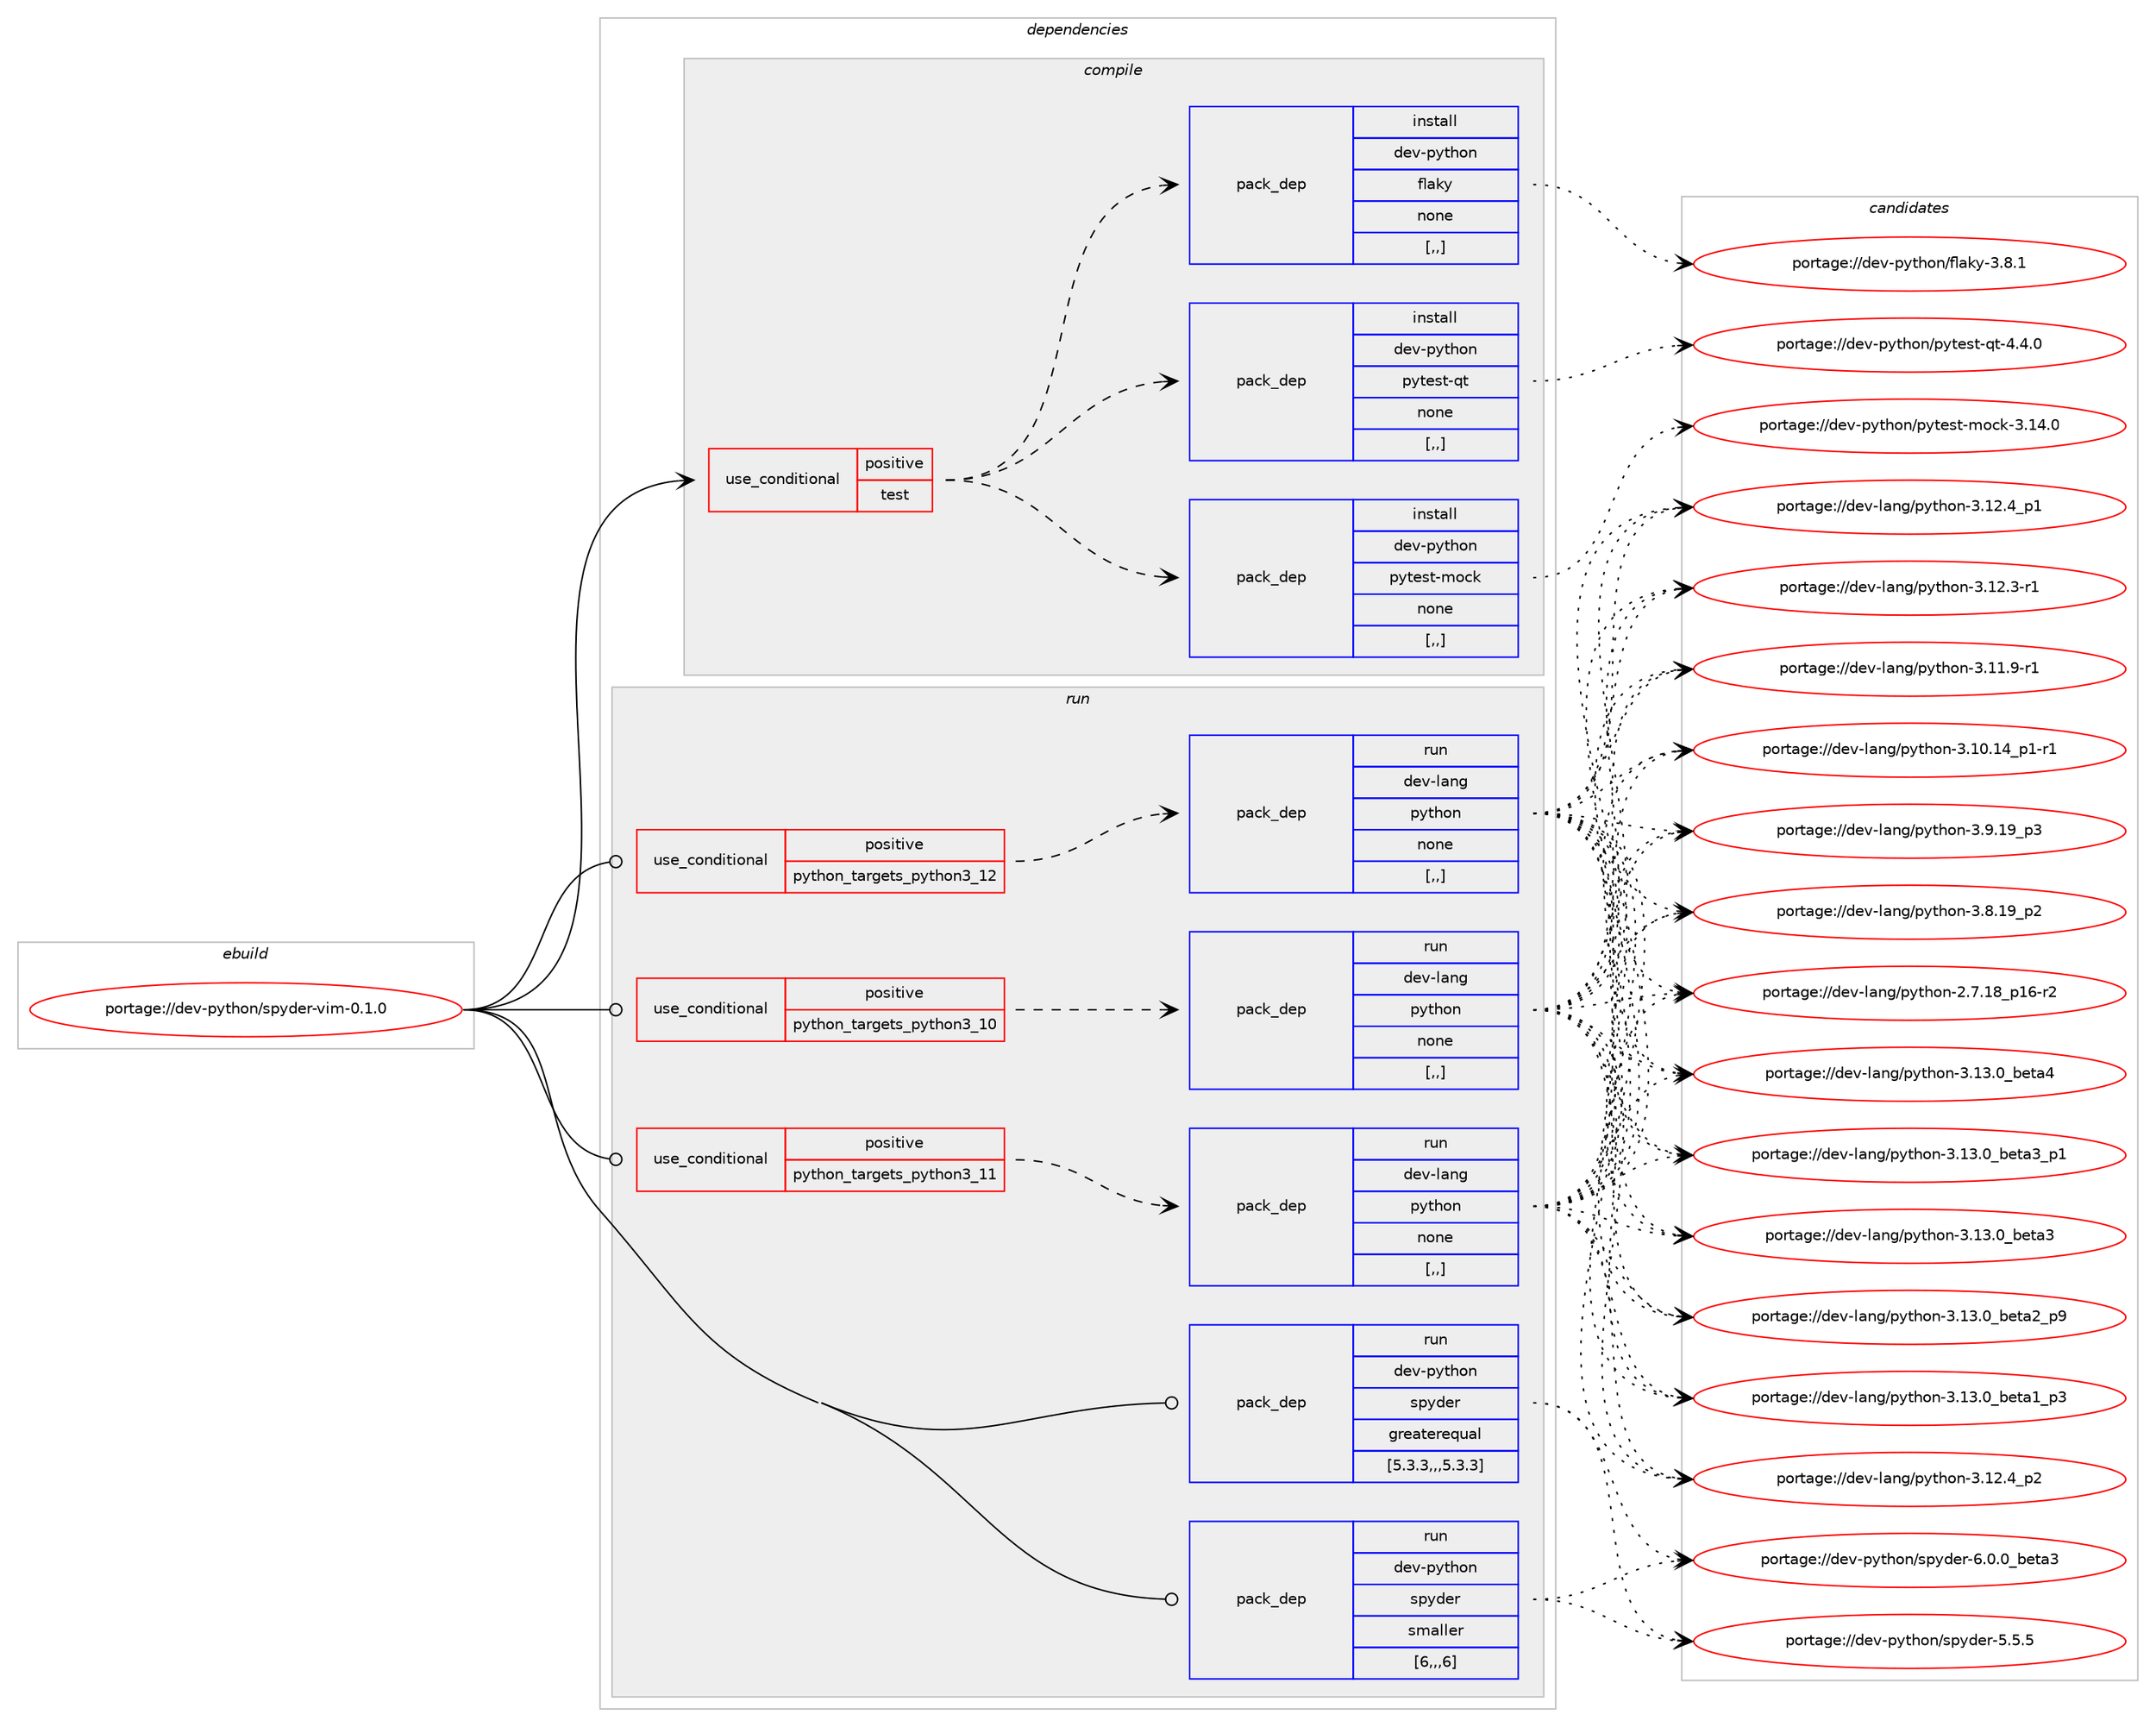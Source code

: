 digraph prolog {

# *************
# Graph options
# *************

newrank=true;
concentrate=true;
compound=true;
graph [rankdir=LR,fontname=Helvetica,fontsize=10,ranksep=1.5];#, ranksep=2.5, nodesep=0.2];
edge  [arrowhead=vee];
node  [fontname=Helvetica,fontsize=10];

# **********
# The ebuild
# **********

subgraph cluster_leftcol {
color=gray;
label=<<i>ebuild</i>>;
id [label="portage://dev-python/spyder-vim-0.1.0", color=red, width=4, href="../dev-python/spyder-vim-0.1.0.svg"];
}

# ****************
# The dependencies
# ****************

subgraph cluster_midcol {
color=gray;
label=<<i>dependencies</i>>;
subgraph cluster_compile {
fillcolor="#eeeeee";
style=filled;
label=<<i>compile</i>>;
subgraph cond40091 {
dependency164837 [label=<<TABLE BORDER="0" CELLBORDER="1" CELLSPACING="0" CELLPADDING="4"><TR><TD ROWSPAN="3" CELLPADDING="10">use_conditional</TD></TR><TR><TD>positive</TD></TR><TR><TD>test</TD></TR></TABLE>>, shape=none, color=red];
subgraph pack123473 {
dependency164838 [label=<<TABLE BORDER="0" CELLBORDER="1" CELLSPACING="0" CELLPADDING="4" WIDTH="220"><TR><TD ROWSPAN="6" CELLPADDING="30">pack_dep</TD></TR><TR><TD WIDTH="110">install</TD></TR><TR><TD>dev-python</TD></TR><TR><TD>flaky</TD></TR><TR><TD>none</TD></TR><TR><TD>[,,]</TD></TR></TABLE>>, shape=none, color=blue];
}
dependency164837:e -> dependency164838:w [weight=20,style="dashed",arrowhead="vee"];
subgraph pack123474 {
dependency164839 [label=<<TABLE BORDER="0" CELLBORDER="1" CELLSPACING="0" CELLPADDING="4" WIDTH="220"><TR><TD ROWSPAN="6" CELLPADDING="30">pack_dep</TD></TR><TR><TD WIDTH="110">install</TD></TR><TR><TD>dev-python</TD></TR><TR><TD>pytest-mock</TD></TR><TR><TD>none</TD></TR><TR><TD>[,,]</TD></TR></TABLE>>, shape=none, color=blue];
}
dependency164837:e -> dependency164839:w [weight=20,style="dashed",arrowhead="vee"];
subgraph pack123475 {
dependency164840 [label=<<TABLE BORDER="0" CELLBORDER="1" CELLSPACING="0" CELLPADDING="4" WIDTH="220"><TR><TD ROWSPAN="6" CELLPADDING="30">pack_dep</TD></TR><TR><TD WIDTH="110">install</TD></TR><TR><TD>dev-python</TD></TR><TR><TD>pytest-qt</TD></TR><TR><TD>none</TD></TR><TR><TD>[,,]</TD></TR></TABLE>>, shape=none, color=blue];
}
dependency164837:e -> dependency164840:w [weight=20,style="dashed",arrowhead="vee"];
}
id:e -> dependency164837:w [weight=20,style="solid",arrowhead="vee"];
}
subgraph cluster_compileandrun {
fillcolor="#eeeeee";
style=filled;
label=<<i>compile and run</i>>;
}
subgraph cluster_run {
fillcolor="#eeeeee";
style=filled;
label=<<i>run</i>>;
subgraph cond40092 {
dependency164841 [label=<<TABLE BORDER="0" CELLBORDER="1" CELLSPACING="0" CELLPADDING="4"><TR><TD ROWSPAN="3" CELLPADDING="10">use_conditional</TD></TR><TR><TD>positive</TD></TR><TR><TD>python_targets_python3_10</TD></TR></TABLE>>, shape=none, color=red];
subgraph pack123476 {
dependency164842 [label=<<TABLE BORDER="0" CELLBORDER="1" CELLSPACING="0" CELLPADDING="4" WIDTH="220"><TR><TD ROWSPAN="6" CELLPADDING="30">pack_dep</TD></TR><TR><TD WIDTH="110">run</TD></TR><TR><TD>dev-lang</TD></TR><TR><TD>python</TD></TR><TR><TD>none</TD></TR><TR><TD>[,,]</TD></TR></TABLE>>, shape=none, color=blue];
}
dependency164841:e -> dependency164842:w [weight=20,style="dashed",arrowhead="vee"];
}
id:e -> dependency164841:w [weight=20,style="solid",arrowhead="odot"];
subgraph cond40093 {
dependency164843 [label=<<TABLE BORDER="0" CELLBORDER="1" CELLSPACING="0" CELLPADDING="4"><TR><TD ROWSPAN="3" CELLPADDING="10">use_conditional</TD></TR><TR><TD>positive</TD></TR><TR><TD>python_targets_python3_11</TD></TR></TABLE>>, shape=none, color=red];
subgraph pack123477 {
dependency164844 [label=<<TABLE BORDER="0" CELLBORDER="1" CELLSPACING="0" CELLPADDING="4" WIDTH="220"><TR><TD ROWSPAN="6" CELLPADDING="30">pack_dep</TD></TR><TR><TD WIDTH="110">run</TD></TR><TR><TD>dev-lang</TD></TR><TR><TD>python</TD></TR><TR><TD>none</TD></TR><TR><TD>[,,]</TD></TR></TABLE>>, shape=none, color=blue];
}
dependency164843:e -> dependency164844:w [weight=20,style="dashed",arrowhead="vee"];
}
id:e -> dependency164843:w [weight=20,style="solid",arrowhead="odot"];
subgraph cond40094 {
dependency164845 [label=<<TABLE BORDER="0" CELLBORDER="1" CELLSPACING="0" CELLPADDING="4"><TR><TD ROWSPAN="3" CELLPADDING="10">use_conditional</TD></TR><TR><TD>positive</TD></TR><TR><TD>python_targets_python3_12</TD></TR></TABLE>>, shape=none, color=red];
subgraph pack123478 {
dependency164846 [label=<<TABLE BORDER="0" CELLBORDER="1" CELLSPACING="0" CELLPADDING="4" WIDTH="220"><TR><TD ROWSPAN="6" CELLPADDING="30">pack_dep</TD></TR><TR><TD WIDTH="110">run</TD></TR><TR><TD>dev-lang</TD></TR><TR><TD>python</TD></TR><TR><TD>none</TD></TR><TR><TD>[,,]</TD></TR></TABLE>>, shape=none, color=blue];
}
dependency164845:e -> dependency164846:w [weight=20,style="dashed",arrowhead="vee"];
}
id:e -> dependency164845:w [weight=20,style="solid",arrowhead="odot"];
subgraph pack123479 {
dependency164847 [label=<<TABLE BORDER="0" CELLBORDER="1" CELLSPACING="0" CELLPADDING="4" WIDTH="220"><TR><TD ROWSPAN="6" CELLPADDING="30">pack_dep</TD></TR><TR><TD WIDTH="110">run</TD></TR><TR><TD>dev-python</TD></TR><TR><TD>spyder</TD></TR><TR><TD>greaterequal</TD></TR><TR><TD>[5.3.3,,,5.3.3]</TD></TR></TABLE>>, shape=none, color=blue];
}
id:e -> dependency164847:w [weight=20,style="solid",arrowhead="odot"];
subgraph pack123480 {
dependency164848 [label=<<TABLE BORDER="0" CELLBORDER="1" CELLSPACING="0" CELLPADDING="4" WIDTH="220"><TR><TD ROWSPAN="6" CELLPADDING="30">pack_dep</TD></TR><TR><TD WIDTH="110">run</TD></TR><TR><TD>dev-python</TD></TR><TR><TD>spyder</TD></TR><TR><TD>smaller</TD></TR><TR><TD>[6,,,6]</TD></TR></TABLE>>, shape=none, color=blue];
}
id:e -> dependency164848:w [weight=20,style="solid",arrowhead="odot"];
}
}

# **************
# The candidates
# **************

subgraph cluster_choices {
rank=same;
color=gray;
label=<<i>candidates</i>>;

subgraph choice123473 {
color=black;
nodesep=1;
choice100101118451121211161041111104710210897107121455146564649 [label="portage://dev-python/flaky-3.8.1", color=red, width=4,href="../dev-python/flaky-3.8.1.svg"];
dependency164838:e -> choice100101118451121211161041111104710210897107121455146564649:w [style=dotted,weight="100"];
}
subgraph choice123474 {
color=black;
nodesep=1;
choice1001011184511212111610411111047112121116101115116451091119910745514649524648 [label="portage://dev-python/pytest-mock-3.14.0", color=red, width=4,href="../dev-python/pytest-mock-3.14.0.svg"];
dependency164839:e -> choice1001011184511212111610411111047112121116101115116451091119910745514649524648:w [style=dotted,weight="100"];
}
subgraph choice123475 {
color=black;
nodesep=1;
choice100101118451121211161041111104711212111610111511645113116455246524648 [label="portage://dev-python/pytest-qt-4.4.0", color=red, width=4,href="../dev-python/pytest-qt-4.4.0.svg"];
dependency164840:e -> choice100101118451121211161041111104711212111610111511645113116455246524648:w [style=dotted,weight="100"];
}
subgraph choice123476 {
color=black;
nodesep=1;
choice1001011184510897110103471121211161041111104551464951464895981011169752 [label="portage://dev-lang/python-3.13.0_beta4", color=red, width=4,href="../dev-lang/python-3.13.0_beta4.svg"];
choice10010111845108971101034711212111610411111045514649514648959810111697519511249 [label="portage://dev-lang/python-3.13.0_beta3_p1", color=red, width=4,href="../dev-lang/python-3.13.0_beta3_p1.svg"];
choice1001011184510897110103471121211161041111104551464951464895981011169751 [label="portage://dev-lang/python-3.13.0_beta3", color=red, width=4,href="../dev-lang/python-3.13.0_beta3.svg"];
choice10010111845108971101034711212111610411111045514649514648959810111697509511257 [label="portage://dev-lang/python-3.13.0_beta2_p9", color=red, width=4,href="../dev-lang/python-3.13.0_beta2_p9.svg"];
choice10010111845108971101034711212111610411111045514649514648959810111697499511251 [label="portage://dev-lang/python-3.13.0_beta1_p3", color=red, width=4,href="../dev-lang/python-3.13.0_beta1_p3.svg"];
choice100101118451089711010347112121116104111110455146495046529511250 [label="portage://dev-lang/python-3.12.4_p2", color=red, width=4,href="../dev-lang/python-3.12.4_p2.svg"];
choice100101118451089711010347112121116104111110455146495046529511249 [label="portage://dev-lang/python-3.12.4_p1", color=red, width=4,href="../dev-lang/python-3.12.4_p1.svg"];
choice100101118451089711010347112121116104111110455146495046514511449 [label="portage://dev-lang/python-3.12.3-r1", color=red, width=4,href="../dev-lang/python-3.12.3-r1.svg"];
choice100101118451089711010347112121116104111110455146494946574511449 [label="portage://dev-lang/python-3.11.9-r1", color=red, width=4,href="../dev-lang/python-3.11.9-r1.svg"];
choice100101118451089711010347112121116104111110455146494846495295112494511449 [label="portage://dev-lang/python-3.10.14_p1-r1", color=red, width=4,href="../dev-lang/python-3.10.14_p1-r1.svg"];
choice100101118451089711010347112121116104111110455146574649579511251 [label="portage://dev-lang/python-3.9.19_p3", color=red, width=4,href="../dev-lang/python-3.9.19_p3.svg"];
choice100101118451089711010347112121116104111110455146564649579511250 [label="portage://dev-lang/python-3.8.19_p2", color=red, width=4,href="../dev-lang/python-3.8.19_p2.svg"];
choice100101118451089711010347112121116104111110455046554649569511249544511450 [label="portage://dev-lang/python-2.7.18_p16-r2", color=red, width=4,href="../dev-lang/python-2.7.18_p16-r2.svg"];
dependency164842:e -> choice1001011184510897110103471121211161041111104551464951464895981011169752:w [style=dotted,weight="100"];
dependency164842:e -> choice10010111845108971101034711212111610411111045514649514648959810111697519511249:w [style=dotted,weight="100"];
dependency164842:e -> choice1001011184510897110103471121211161041111104551464951464895981011169751:w [style=dotted,weight="100"];
dependency164842:e -> choice10010111845108971101034711212111610411111045514649514648959810111697509511257:w [style=dotted,weight="100"];
dependency164842:e -> choice10010111845108971101034711212111610411111045514649514648959810111697499511251:w [style=dotted,weight="100"];
dependency164842:e -> choice100101118451089711010347112121116104111110455146495046529511250:w [style=dotted,weight="100"];
dependency164842:e -> choice100101118451089711010347112121116104111110455146495046529511249:w [style=dotted,weight="100"];
dependency164842:e -> choice100101118451089711010347112121116104111110455146495046514511449:w [style=dotted,weight="100"];
dependency164842:e -> choice100101118451089711010347112121116104111110455146494946574511449:w [style=dotted,weight="100"];
dependency164842:e -> choice100101118451089711010347112121116104111110455146494846495295112494511449:w [style=dotted,weight="100"];
dependency164842:e -> choice100101118451089711010347112121116104111110455146574649579511251:w [style=dotted,weight="100"];
dependency164842:e -> choice100101118451089711010347112121116104111110455146564649579511250:w [style=dotted,weight="100"];
dependency164842:e -> choice100101118451089711010347112121116104111110455046554649569511249544511450:w [style=dotted,weight="100"];
}
subgraph choice123477 {
color=black;
nodesep=1;
choice1001011184510897110103471121211161041111104551464951464895981011169752 [label="portage://dev-lang/python-3.13.0_beta4", color=red, width=4,href="../dev-lang/python-3.13.0_beta4.svg"];
choice10010111845108971101034711212111610411111045514649514648959810111697519511249 [label="portage://dev-lang/python-3.13.0_beta3_p1", color=red, width=4,href="../dev-lang/python-3.13.0_beta3_p1.svg"];
choice1001011184510897110103471121211161041111104551464951464895981011169751 [label="portage://dev-lang/python-3.13.0_beta3", color=red, width=4,href="../dev-lang/python-3.13.0_beta3.svg"];
choice10010111845108971101034711212111610411111045514649514648959810111697509511257 [label="portage://dev-lang/python-3.13.0_beta2_p9", color=red, width=4,href="../dev-lang/python-3.13.0_beta2_p9.svg"];
choice10010111845108971101034711212111610411111045514649514648959810111697499511251 [label="portage://dev-lang/python-3.13.0_beta1_p3", color=red, width=4,href="../dev-lang/python-3.13.0_beta1_p3.svg"];
choice100101118451089711010347112121116104111110455146495046529511250 [label="portage://dev-lang/python-3.12.4_p2", color=red, width=4,href="../dev-lang/python-3.12.4_p2.svg"];
choice100101118451089711010347112121116104111110455146495046529511249 [label="portage://dev-lang/python-3.12.4_p1", color=red, width=4,href="../dev-lang/python-3.12.4_p1.svg"];
choice100101118451089711010347112121116104111110455146495046514511449 [label="portage://dev-lang/python-3.12.3-r1", color=red, width=4,href="../dev-lang/python-3.12.3-r1.svg"];
choice100101118451089711010347112121116104111110455146494946574511449 [label="portage://dev-lang/python-3.11.9-r1", color=red, width=4,href="../dev-lang/python-3.11.9-r1.svg"];
choice100101118451089711010347112121116104111110455146494846495295112494511449 [label="portage://dev-lang/python-3.10.14_p1-r1", color=red, width=4,href="../dev-lang/python-3.10.14_p1-r1.svg"];
choice100101118451089711010347112121116104111110455146574649579511251 [label="portage://dev-lang/python-3.9.19_p3", color=red, width=4,href="../dev-lang/python-3.9.19_p3.svg"];
choice100101118451089711010347112121116104111110455146564649579511250 [label="portage://dev-lang/python-3.8.19_p2", color=red, width=4,href="../dev-lang/python-3.8.19_p2.svg"];
choice100101118451089711010347112121116104111110455046554649569511249544511450 [label="portage://dev-lang/python-2.7.18_p16-r2", color=red, width=4,href="../dev-lang/python-2.7.18_p16-r2.svg"];
dependency164844:e -> choice1001011184510897110103471121211161041111104551464951464895981011169752:w [style=dotted,weight="100"];
dependency164844:e -> choice10010111845108971101034711212111610411111045514649514648959810111697519511249:w [style=dotted,weight="100"];
dependency164844:e -> choice1001011184510897110103471121211161041111104551464951464895981011169751:w [style=dotted,weight="100"];
dependency164844:e -> choice10010111845108971101034711212111610411111045514649514648959810111697509511257:w [style=dotted,weight="100"];
dependency164844:e -> choice10010111845108971101034711212111610411111045514649514648959810111697499511251:w [style=dotted,weight="100"];
dependency164844:e -> choice100101118451089711010347112121116104111110455146495046529511250:w [style=dotted,weight="100"];
dependency164844:e -> choice100101118451089711010347112121116104111110455146495046529511249:w [style=dotted,weight="100"];
dependency164844:e -> choice100101118451089711010347112121116104111110455146495046514511449:w [style=dotted,weight="100"];
dependency164844:e -> choice100101118451089711010347112121116104111110455146494946574511449:w [style=dotted,weight="100"];
dependency164844:e -> choice100101118451089711010347112121116104111110455146494846495295112494511449:w [style=dotted,weight="100"];
dependency164844:e -> choice100101118451089711010347112121116104111110455146574649579511251:w [style=dotted,weight="100"];
dependency164844:e -> choice100101118451089711010347112121116104111110455146564649579511250:w [style=dotted,weight="100"];
dependency164844:e -> choice100101118451089711010347112121116104111110455046554649569511249544511450:w [style=dotted,weight="100"];
}
subgraph choice123478 {
color=black;
nodesep=1;
choice1001011184510897110103471121211161041111104551464951464895981011169752 [label="portage://dev-lang/python-3.13.0_beta4", color=red, width=4,href="../dev-lang/python-3.13.0_beta4.svg"];
choice10010111845108971101034711212111610411111045514649514648959810111697519511249 [label="portage://dev-lang/python-3.13.0_beta3_p1", color=red, width=4,href="../dev-lang/python-3.13.0_beta3_p1.svg"];
choice1001011184510897110103471121211161041111104551464951464895981011169751 [label="portage://dev-lang/python-3.13.0_beta3", color=red, width=4,href="../dev-lang/python-3.13.0_beta3.svg"];
choice10010111845108971101034711212111610411111045514649514648959810111697509511257 [label="portage://dev-lang/python-3.13.0_beta2_p9", color=red, width=4,href="../dev-lang/python-3.13.0_beta2_p9.svg"];
choice10010111845108971101034711212111610411111045514649514648959810111697499511251 [label="portage://dev-lang/python-3.13.0_beta1_p3", color=red, width=4,href="../dev-lang/python-3.13.0_beta1_p3.svg"];
choice100101118451089711010347112121116104111110455146495046529511250 [label="portage://dev-lang/python-3.12.4_p2", color=red, width=4,href="../dev-lang/python-3.12.4_p2.svg"];
choice100101118451089711010347112121116104111110455146495046529511249 [label="portage://dev-lang/python-3.12.4_p1", color=red, width=4,href="../dev-lang/python-3.12.4_p1.svg"];
choice100101118451089711010347112121116104111110455146495046514511449 [label="portage://dev-lang/python-3.12.3-r1", color=red, width=4,href="../dev-lang/python-3.12.3-r1.svg"];
choice100101118451089711010347112121116104111110455146494946574511449 [label="portage://dev-lang/python-3.11.9-r1", color=red, width=4,href="../dev-lang/python-3.11.9-r1.svg"];
choice100101118451089711010347112121116104111110455146494846495295112494511449 [label="portage://dev-lang/python-3.10.14_p1-r1", color=red, width=4,href="../dev-lang/python-3.10.14_p1-r1.svg"];
choice100101118451089711010347112121116104111110455146574649579511251 [label="portage://dev-lang/python-3.9.19_p3", color=red, width=4,href="../dev-lang/python-3.9.19_p3.svg"];
choice100101118451089711010347112121116104111110455146564649579511250 [label="portage://dev-lang/python-3.8.19_p2", color=red, width=4,href="../dev-lang/python-3.8.19_p2.svg"];
choice100101118451089711010347112121116104111110455046554649569511249544511450 [label="portage://dev-lang/python-2.7.18_p16-r2", color=red, width=4,href="../dev-lang/python-2.7.18_p16-r2.svg"];
dependency164846:e -> choice1001011184510897110103471121211161041111104551464951464895981011169752:w [style=dotted,weight="100"];
dependency164846:e -> choice10010111845108971101034711212111610411111045514649514648959810111697519511249:w [style=dotted,weight="100"];
dependency164846:e -> choice1001011184510897110103471121211161041111104551464951464895981011169751:w [style=dotted,weight="100"];
dependency164846:e -> choice10010111845108971101034711212111610411111045514649514648959810111697509511257:w [style=dotted,weight="100"];
dependency164846:e -> choice10010111845108971101034711212111610411111045514649514648959810111697499511251:w [style=dotted,weight="100"];
dependency164846:e -> choice100101118451089711010347112121116104111110455146495046529511250:w [style=dotted,weight="100"];
dependency164846:e -> choice100101118451089711010347112121116104111110455146495046529511249:w [style=dotted,weight="100"];
dependency164846:e -> choice100101118451089711010347112121116104111110455146495046514511449:w [style=dotted,weight="100"];
dependency164846:e -> choice100101118451089711010347112121116104111110455146494946574511449:w [style=dotted,weight="100"];
dependency164846:e -> choice100101118451089711010347112121116104111110455146494846495295112494511449:w [style=dotted,weight="100"];
dependency164846:e -> choice100101118451089711010347112121116104111110455146574649579511251:w [style=dotted,weight="100"];
dependency164846:e -> choice100101118451089711010347112121116104111110455146564649579511250:w [style=dotted,weight="100"];
dependency164846:e -> choice100101118451089711010347112121116104111110455046554649569511249544511450:w [style=dotted,weight="100"];
}
subgraph choice123479 {
color=black;
nodesep=1;
choice100101118451121211161041111104711511212110010111445544648464895981011169751 [label="portage://dev-python/spyder-6.0.0_beta3", color=red, width=4,href="../dev-python/spyder-6.0.0_beta3.svg"];
choice1001011184511212111610411111047115112121100101114455346534653 [label="portage://dev-python/spyder-5.5.5", color=red, width=4,href="../dev-python/spyder-5.5.5.svg"];
dependency164847:e -> choice100101118451121211161041111104711511212110010111445544648464895981011169751:w [style=dotted,weight="100"];
dependency164847:e -> choice1001011184511212111610411111047115112121100101114455346534653:w [style=dotted,weight="100"];
}
subgraph choice123480 {
color=black;
nodesep=1;
choice100101118451121211161041111104711511212110010111445544648464895981011169751 [label="portage://dev-python/spyder-6.0.0_beta3", color=red, width=4,href="../dev-python/spyder-6.0.0_beta3.svg"];
choice1001011184511212111610411111047115112121100101114455346534653 [label="portage://dev-python/spyder-5.5.5", color=red, width=4,href="../dev-python/spyder-5.5.5.svg"];
dependency164848:e -> choice100101118451121211161041111104711511212110010111445544648464895981011169751:w [style=dotted,weight="100"];
dependency164848:e -> choice1001011184511212111610411111047115112121100101114455346534653:w [style=dotted,weight="100"];
}
}

}
